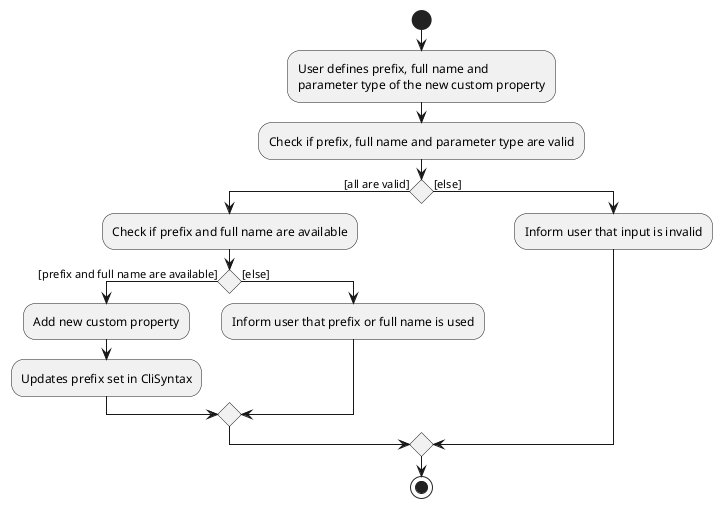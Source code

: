 @startuml
start

:User defines prefix, full name and
parameter type of the new custom property;

:Check if prefix, full name and parameter type are valid;

if () then ([all are valid])
    :Check if prefix and full name are available;
        if () then([prefix and full name are available])
            :Add new custom property;
            :Updates prefix set in CliSyntax;
        else ([else])
            :Inform user that prefix or full name is used;
        endif
else ([else])
    :Inform user that input is invalid;
endif

stop
@enduml
